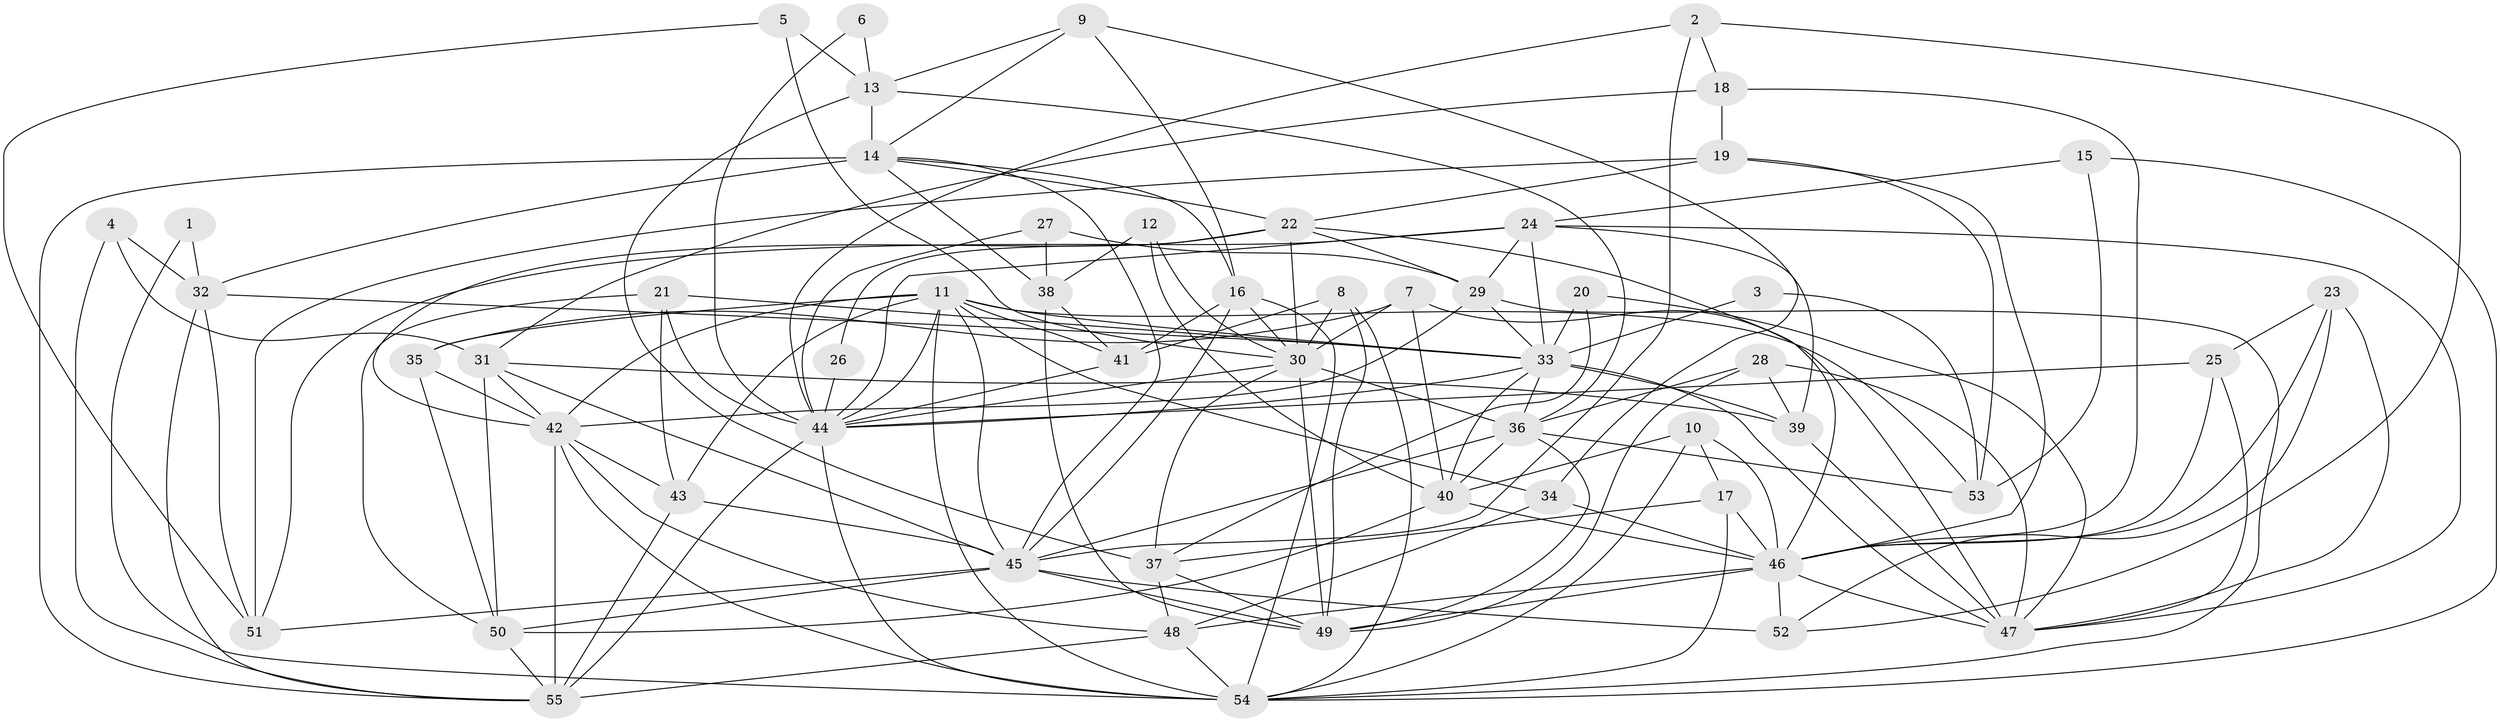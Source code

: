 // original degree distribution, {5: 0.1743119266055046, 4: 0.30275229357798167, 2: 0.13761467889908258, 3: 0.25688073394495414, 8: 0.03669724770642202, 6: 0.06422018348623854, 7: 0.027522935779816515}
// Generated by graph-tools (version 1.1) at 2025/26/03/09/25 03:26:22]
// undirected, 55 vertices, 158 edges
graph export_dot {
graph [start="1"]
  node [color=gray90,style=filled];
  1;
  2;
  3;
  4;
  5;
  6;
  7;
  8;
  9;
  10;
  11;
  12;
  13;
  14;
  15;
  16;
  17;
  18;
  19;
  20;
  21;
  22;
  23;
  24;
  25;
  26;
  27;
  28;
  29;
  30;
  31;
  32;
  33;
  34;
  35;
  36;
  37;
  38;
  39;
  40;
  41;
  42;
  43;
  44;
  45;
  46;
  47;
  48;
  49;
  50;
  51;
  52;
  53;
  54;
  55;
  1 -- 32 [weight=1.0];
  1 -- 54 [weight=1.0];
  2 -- 18 [weight=1.0];
  2 -- 44 [weight=1.0];
  2 -- 45 [weight=1.0];
  2 -- 52 [weight=1.0];
  3 -- 33 [weight=1.0];
  3 -- 53 [weight=2.0];
  4 -- 31 [weight=1.0];
  4 -- 32 [weight=1.0];
  4 -- 55 [weight=1.0];
  5 -- 13 [weight=1.0];
  5 -- 30 [weight=1.0];
  5 -- 51 [weight=1.0];
  6 -- 13 [weight=1.0];
  6 -- 44 [weight=1.0];
  7 -- 30 [weight=1.0];
  7 -- 35 [weight=1.0];
  7 -- 40 [weight=1.0];
  7 -- 47 [weight=1.0];
  8 -- 30 [weight=1.0];
  8 -- 41 [weight=1.0];
  8 -- 49 [weight=1.0];
  8 -- 54 [weight=1.0];
  9 -- 13 [weight=1.0];
  9 -- 14 [weight=1.0];
  9 -- 16 [weight=1.0];
  9 -- 34 [weight=1.0];
  10 -- 17 [weight=1.0];
  10 -- 40 [weight=1.0];
  10 -- 46 [weight=1.0];
  10 -- 54 [weight=1.0];
  11 -- 33 [weight=1.0];
  11 -- 34 [weight=1.0];
  11 -- 35 [weight=2.0];
  11 -- 41 [weight=1.0];
  11 -- 42 [weight=1.0];
  11 -- 43 [weight=1.0];
  11 -- 44 [weight=1.0];
  11 -- 45 [weight=1.0];
  11 -- 53 [weight=1.0];
  11 -- 54 [weight=1.0];
  12 -- 30 [weight=1.0];
  12 -- 38 [weight=1.0];
  12 -- 40 [weight=1.0];
  13 -- 14 [weight=1.0];
  13 -- 36 [weight=1.0];
  13 -- 37 [weight=1.0];
  14 -- 16 [weight=1.0];
  14 -- 22 [weight=1.0];
  14 -- 32 [weight=1.0];
  14 -- 38 [weight=1.0];
  14 -- 45 [weight=1.0];
  14 -- 55 [weight=1.0];
  15 -- 24 [weight=1.0];
  15 -- 53 [weight=1.0];
  15 -- 54 [weight=1.0];
  16 -- 30 [weight=1.0];
  16 -- 41 [weight=1.0];
  16 -- 45 [weight=1.0];
  16 -- 54 [weight=1.0];
  17 -- 37 [weight=1.0];
  17 -- 46 [weight=1.0];
  17 -- 54 [weight=1.0];
  18 -- 19 [weight=1.0];
  18 -- 31 [weight=1.0];
  18 -- 46 [weight=1.0];
  19 -- 22 [weight=1.0];
  19 -- 46 [weight=1.0];
  19 -- 51 [weight=1.0];
  19 -- 53 [weight=1.0];
  20 -- 33 [weight=1.0];
  20 -- 37 [weight=1.0];
  20 -- 47 [weight=1.0];
  21 -- 33 [weight=1.0];
  21 -- 43 [weight=1.0];
  21 -- 44 [weight=1.0];
  21 -- 50 [weight=1.0];
  22 -- 26 [weight=1.0];
  22 -- 29 [weight=1.0];
  22 -- 30 [weight=1.0];
  22 -- 42 [weight=2.0];
  22 -- 46 [weight=1.0];
  23 -- 25 [weight=1.0];
  23 -- 46 [weight=1.0];
  23 -- 47 [weight=1.0];
  23 -- 52 [weight=1.0];
  24 -- 29 [weight=1.0];
  24 -- 33 [weight=1.0];
  24 -- 39 [weight=1.0];
  24 -- 44 [weight=1.0];
  24 -- 47 [weight=1.0];
  24 -- 51 [weight=1.0];
  25 -- 44 [weight=1.0];
  25 -- 46 [weight=1.0];
  25 -- 47 [weight=1.0];
  26 -- 44 [weight=1.0];
  27 -- 29 [weight=1.0];
  27 -- 38 [weight=1.0];
  27 -- 44 [weight=1.0];
  28 -- 36 [weight=1.0];
  28 -- 39 [weight=1.0];
  28 -- 47 [weight=1.0];
  28 -- 49 [weight=1.0];
  29 -- 33 [weight=1.0];
  29 -- 42 [weight=1.0];
  29 -- 54 [weight=1.0];
  30 -- 36 [weight=1.0];
  30 -- 37 [weight=1.0];
  30 -- 44 [weight=1.0];
  30 -- 49 [weight=1.0];
  31 -- 39 [weight=1.0];
  31 -- 42 [weight=1.0];
  31 -- 45 [weight=1.0];
  31 -- 50 [weight=1.0];
  32 -- 33 [weight=1.0];
  32 -- 51 [weight=1.0];
  32 -- 55 [weight=1.0];
  33 -- 36 [weight=1.0];
  33 -- 39 [weight=1.0];
  33 -- 40 [weight=1.0];
  33 -- 44 [weight=1.0];
  33 -- 47 [weight=1.0];
  34 -- 46 [weight=1.0];
  34 -- 48 [weight=1.0];
  35 -- 42 [weight=1.0];
  35 -- 50 [weight=1.0];
  36 -- 40 [weight=1.0];
  36 -- 45 [weight=1.0];
  36 -- 49 [weight=1.0];
  36 -- 53 [weight=1.0];
  37 -- 48 [weight=1.0];
  37 -- 49 [weight=1.0];
  38 -- 41 [weight=1.0];
  38 -- 49 [weight=1.0];
  39 -- 47 [weight=1.0];
  40 -- 46 [weight=1.0];
  40 -- 50 [weight=1.0];
  41 -- 44 [weight=1.0];
  42 -- 43 [weight=1.0];
  42 -- 48 [weight=1.0];
  42 -- 54 [weight=1.0];
  42 -- 55 [weight=1.0];
  43 -- 45 [weight=1.0];
  43 -- 55 [weight=1.0];
  44 -- 54 [weight=1.0];
  44 -- 55 [weight=2.0];
  45 -- 49 [weight=1.0];
  45 -- 50 [weight=1.0];
  45 -- 51 [weight=1.0];
  45 -- 52 [weight=1.0];
  46 -- 47 [weight=2.0];
  46 -- 48 [weight=1.0];
  46 -- 49 [weight=1.0];
  46 -- 52 [weight=1.0];
  48 -- 54 [weight=1.0];
  48 -- 55 [weight=1.0];
  50 -- 55 [weight=1.0];
}
